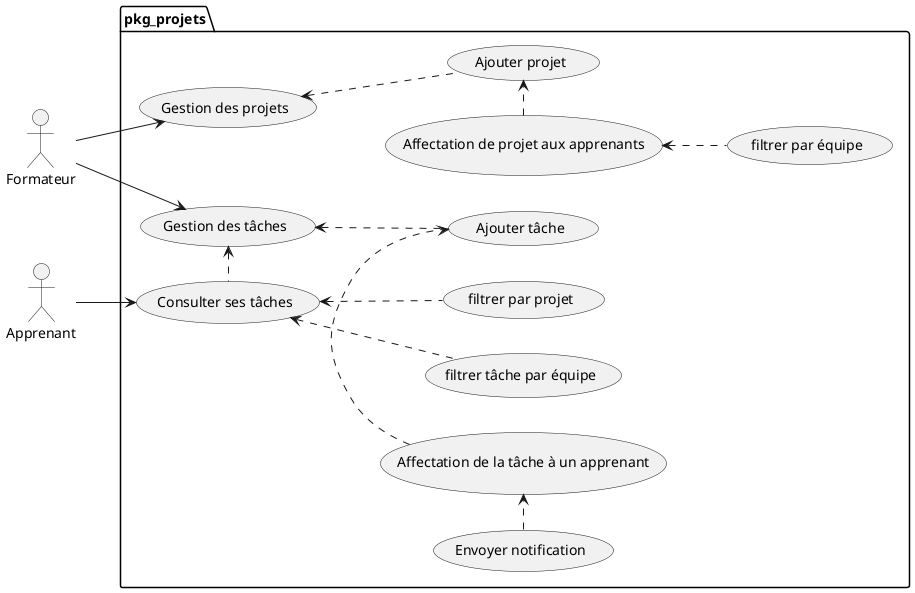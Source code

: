 @startuml 

left to right direction


actor Formateur as formateur
actor Apprenant as apprenant


package pkg_projets {

  (Gestion des projets) <.. (Ajouter projet) 
  (Affectation de projet aux apprenants) .> (Ajouter projet)
  (Affectation de projet aux apprenants) <.. (filtrer par équipe)
  (Gestion des tâches) <.. (Ajouter tâche) 
  (Gestion des tâches)  <. (Consulter ses tâches)
  (Consulter ses tâches) <.. (filtrer par projet)
  (Consulter ses tâches) <.. (filtrer tâche par équipe)
  (Affectation de la tâche à un apprenant) .> (Ajouter tâche)
  (Envoyer notification)  .> (Affectation de la tâche à un apprenant)
  formateur -->  (Gestion des projets) 
  formateur -->  (Gestion des tâches) 
  apprenant --> (Consulter ses tâches)

}  

' note right of admin : "note 1"

@enduml